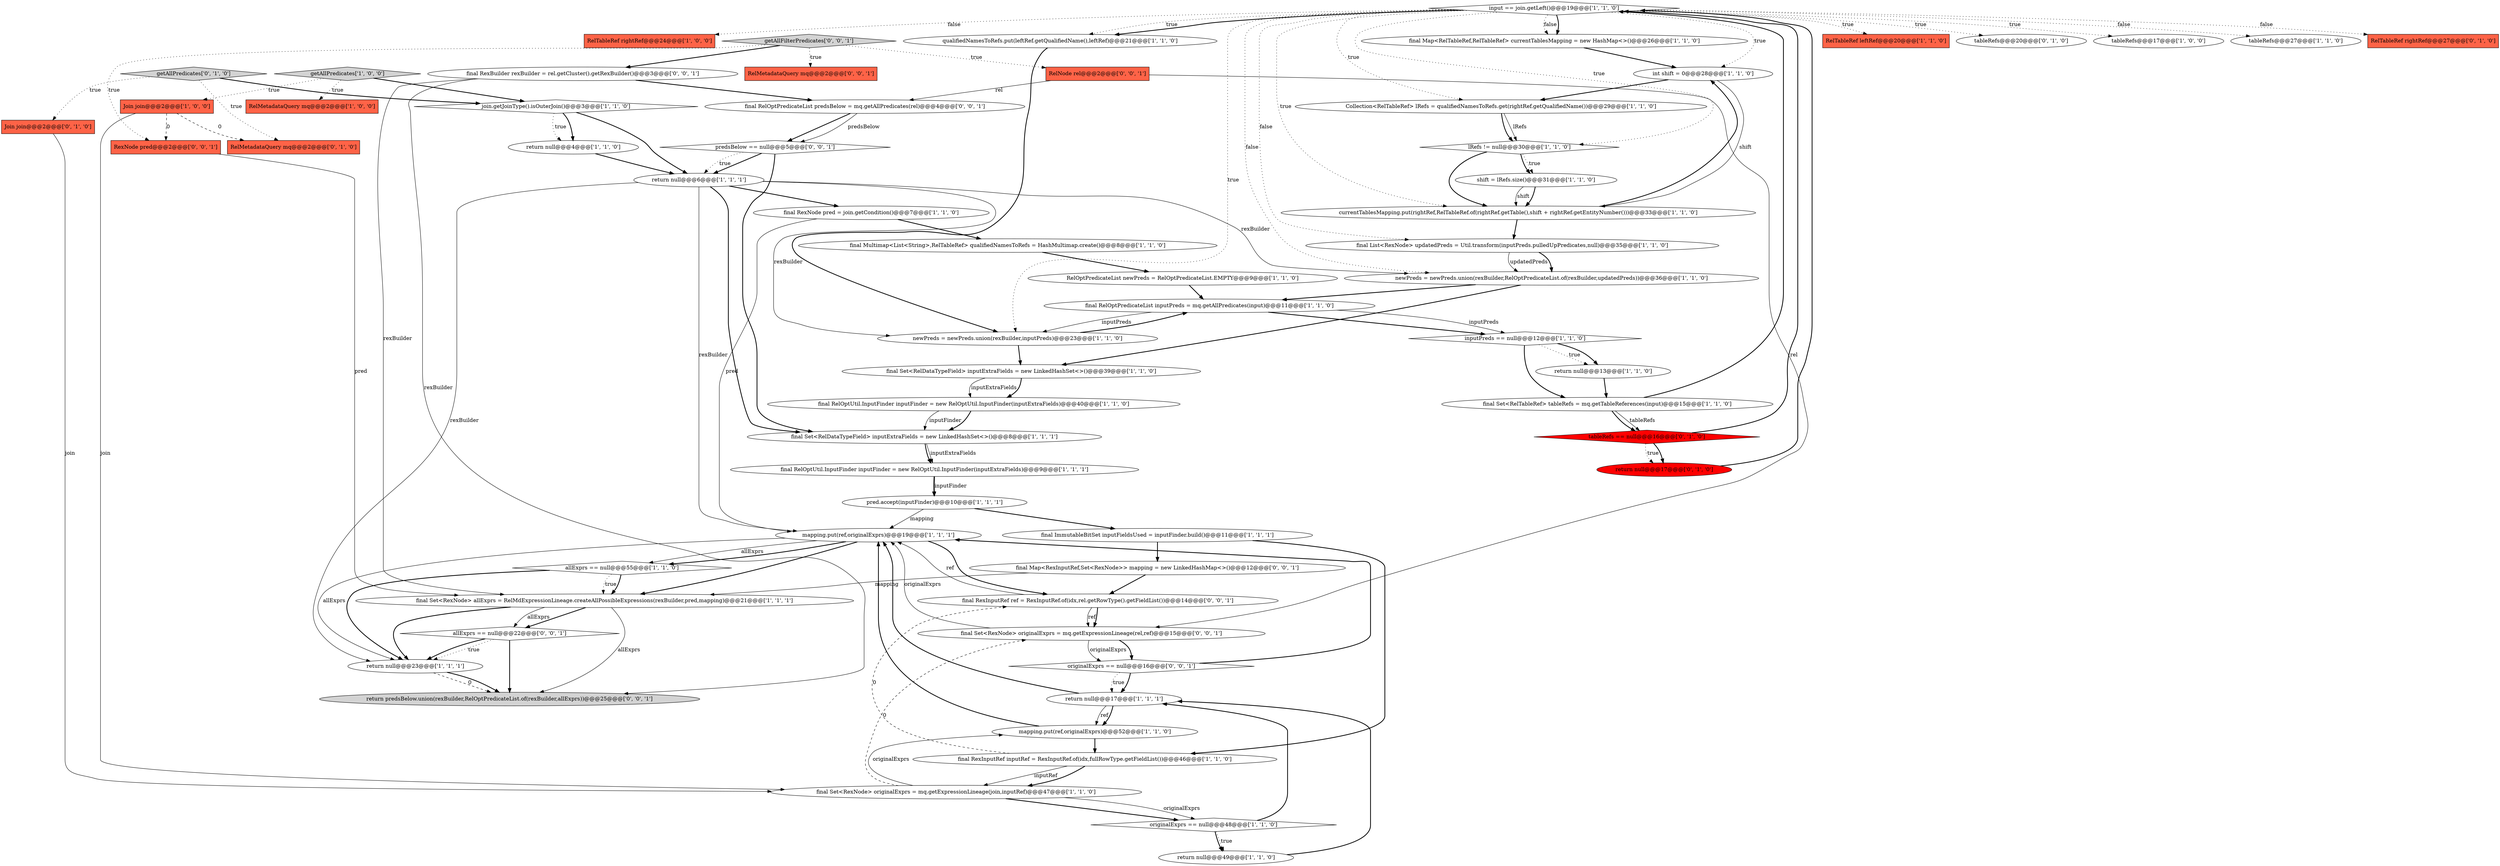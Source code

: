 digraph {
14 [style = filled, label = "RelTableRef rightRef@@@24@@@['1', '0', '0']", fillcolor = tomato, shape = box image = "AAA0AAABBB1BBB"];
30 [style = filled, label = "int shift = 0@@@28@@@['1', '1', '0']", fillcolor = white, shape = ellipse image = "AAA0AAABBB1BBB"];
16 [style = filled, label = "allExprs == null@@@55@@@['1', '1', '0']", fillcolor = white, shape = diamond image = "AAA0AAABBB1BBB"];
5 [style = filled, label = "RelMetadataQuery mq@@@2@@@['1', '0', '0']", fillcolor = tomato, shape = box image = "AAA0AAABBB1BBB"];
51 [style = filled, label = "final RexInputRef ref = RexInputRef.of(idx,rel.getRowType().getFieldList())@@@14@@@['0', '0', '1']", fillcolor = white, shape = ellipse image = "AAA0AAABBB3BBB"];
27 [style = filled, label = "return null@@@17@@@['1', '1', '1']", fillcolor = white, shape = ellipse image = "AAA0AAABBB1BBB"];
4 [style = filled, label = "final Set<RexNode> originalExprs = mq.getExpressionLineage(join,inputRef)@@@47@@@['1', '1', '0']", fillcolor = white, shape = ellipse image = "AAA0AAABBB1BBB"];
53 [style = filled, label = "RelNode rel@@@2@@@['0', '0', '1']", fillcolor = tomato, shape = box image = "AAA0AAABBB3BBB"];
6 [style = filled, label = "RelOptPredicateList newPreds = RelOptPredicateList.EMPTY@@@9@@@['1', '1', '0']", fillcolor = white, shape = ellipse image = "AAA0AAABBB1BBB"];
62 [style = filled, label = "final RelOptPredicateList predsBelow = mq.getAllPredicates(rel)@@@4@@@['0', '0', '1']", fillcolor = white, shape = ellipse image = "AAA0AAABBB3BBB"];
35 [style = filled, label = "RelTableRef leftRef@@@20@@@['1', '1', '0']", fillcolor = tomato, shape = box image = "AAA0AAABBB1BBB"];
50 [style = filled, label = "getAllPredicates['0', '1', '0']", fillcolor = lightgray, shape = diamond image = "AAA0AAABBB2BBB"];
15 [style = filled, label = "final Set<RelDataTypeField> inputExtraFields = new LinkedHashSet<>()@@@8@@@['1', '1', '1']", fillcolor = white, shape = ellipse image = "AAA0AAABBB1BBB"];
49 [style = filled, label = "return null@@@17@@@['0', '1', '0']", fillcolor = red, shape = ellipse image = "AAA1AAABBB2BBB"];
43 [style = filled, label = "join.getJoinType().isOuterJoin()@@@3@@@['1', '1', '0']", fillcolor = white, shape = diamond image = "AAA0AAABBB1BBB"];
22 [style = filled, label = "final Set<RexNode> allExprs = RelMdExpressionLineage.createAllPossibleExpressions(rexBuilder,pred,mapping)@@@21@@@['1', '1', '1']", fillcolor = white, shape = ellipse image = "AAA0AAABBB1BBB"];
26 [style = filled, label = "input == join.getLeft()@@@19@@@['1', '1', '0']", fillcolor = white, shape = diamond image = "AAA0AAABBB1BBB"];
45 [style = filled, label = "Join join@@@2@@@['0', '1', '0']", fillcolor = tomato, shape = box image = "AAA0AAABBB2BBB"];
33 [style = filled, label = "originalExprs == null@@@48@@@['1', '1', '0']", fillcolor = white, shape = diamond image = "AAA0AAABBB1BBB"];
58 [style = filled, label = "originalExprs == null@@@16@@@['0', '0', '1']", fillcolor = white, shape = diamond image = "AAA0AAABBB3BBB"];
20 [style = filled, label = "return null@@@13@@@['1', '1', '0']", fillcolor = white, shape = ellipse image = "AAA0AAABBB1BBB"];
46 [style = filled, label = "tableRefs@@@20@@@['0', '1', '0']", fillcolor = white, shape = ellipse image = "AAA0AAABBB2BBB"];
44 [style = filled, label = "tableRefs == null@@@16@@@['0', '1', '0']", fillcolor = red, shape = diamond image = "AAA1AAABBB2BBB"];
54 [style = filled, label = "RelMetadataQuery mq@@@2@@@['0', '0', '1']", fillcolor = tomato, shape = box image = "AAA0AAABBB3BBB"];
60 [style = filled, label = "return predsBelow.union(rexBuilder,RelOptPredicateList.of(rexBuilder,allExprs))@@@25@@@['0', '0', '1']", fillcolor = lightgray, shape = ellipse image = "AAA0AAABBB3BBB"];
13 [style = filled, label = "final Set<RelTableRef> tableRefs = mq.getTableReferences(input)@@@15@@@['1', '1', '0']", fillcolor = white, shape = ellipse image = "AAA0AAABBB1BBB"];
52 [style = filled, label = "predsBelow == null@@@5@@@['0', '0', '1']", fillcolor = white, shape = diamond image = "AAA0AAABBB3BBB"];
2 [style = filled, label = "return null@@@23@@@['1', '1', '1']", fillcolor = white, shape = ellipse image = "AAA0AAABBB1BBB"];
48 [style = filled, label = "RelMetadataQuery mq@@@2@@@['0', '1', '0']", fillcolor = tomato, shape = box image = "AAA1AAABBB2BBB"];
37 [style = filled, label = "qualifiedNamesToRefs.put(leftRef.getQualifiedName(),leftRef)@@@21@@@['1', '1', '0']", fillcolor = white, shape = ellipse image = "AAA0AAABBB1BBB"];
21 [style = filled, label = "return null@@@4@@@['1', '1', '0']", fillcolor = white, shape = ellipse image = "AAA0AAABBB1BBB"];
0 [style = filled, label = "return null@@@6@@@['1', '1', '1']", fillcolor = white, shape = ellipse image = "AAA0AAABBB1BBB"];
32 [style = filled, label = "final RelOptUtil.InputFinder inputFinder = new RelOptUtil.InputFinder(inputExtraFields)@@@40@@@['1', '1', '0']", fillcolor = white, shape = ellipse image = "AAA0AAABBB1BBB"];
3 [style = filled, label = "return null@@@49@@@['1', '1', '0']", fillcolor = white, shape = ellipse image = "AAA0AAABBB1BBB"];
56 [style = filled, label = "getAllFilterPredicates['0', '0', '1']", fillcolor = lightgray, shape = diamond image = "AAA0AAABBB3BBB"];
36 [style = filled, label = "newPreds = newPreds.union(rexBuilder,RelOptPredicateList.of(rexBuilder,updatedPreds))@@@36@@@['1', '1', '0']", fillcolor = white, shape = ellipse image = "AAA0AAABBB1BBB"];
61 [style = filled, label = "final RexBuilder rexBuilder = rel.getCluster().getRexBuilder()@@@3@@@['0', '0', '1']", fillcolor = white, shape = ellipse image = "AAA0AAABBB3BBB"];
19 [style = filled, label = "final RexInputRef inputRef = RexInputRef.of(idx,fullRowType.getFieldList())@@@46@@@['1', '1', '0']", fillcolor = white, shape = ellipse image = "AAA0AAABBB1BBB"];
34 [style = filled, label = "getAllPredicates['1', '0', '0']", fillcolor = lightgray, shape = diamond image = "AAA0AAABBB1BBB"];
7 [style = filled, label = "tableRefs@@@17@@@['1', '0', '0']", fillcolor = white, shape = ellipse image = "AAA0AAABBB1BBB"];
42 [style = filled, label = "mapping.put(ref,originalExprs)@@@52@@@['1', '1', '0']", fillcolor = white, shape = ellipse image = "AAA0AAABBB1BBB"];
59 [style = filled, label = "final Map<RexInputRef,Set<RexNode>> mapping = new LinkedHashMap<>()@@@12@@@['0', '0', '1']", fillcolor = white, shape = ellipse image = "AAA0AAABBB3BBB"];
1 [style = filled, label = "final Set<RelDataTypeField> inputExtraFields = new LinkedHashSet<>()@@@39@@@['1', '1', '0']", fillcolor = white, shape = ellipse image = "AAA0AAABBB1BBB"];
38 [style = filled, label = "inputPreds == null@@@12@@@['1', '1', '0']", fillcolor = white, shape = diamond image = "AAA0AAABBB1BBB"];
10 [style = filled, label = "final Map<RelTableRef,RelTableRef> currentTablesMapping = new HashMap<>()@@@26@@@['1', '1', '0']", fillcolor = white, shape = ellipse image = "AAA0AAABBB1BBB"];
40 [style = filled, label = "tableRefs@@@27@@@['1', '1', '0']", fillcolor = white, shape = ellipse image = "AAA0AAABBB1BBB"];
8 [style = filled, label = "currentTablesMapping.put(rightRef,RelTableRef.of(rightRef.getTable(),shift + rightRef.getEntityNumber()))@@@33@@@['1', '1', '0']", fillcolor = white, shape = ellipse image = "AAA0AAABBB1BBB"];
18 [style = filled, label = "final Multimap<List<String>,RelTableRef> qualifiedNamesToRefs = HashMultimap.create()@@@8@@@['1', '1', '0']", fillcolor = white, shape = ellipse image = "AAA0AAABBB1BBB"];
25 [style = filled, label = "mapping.put(ref,originalExprs)@@@19@@@['1', '1', '1']", fillcolor = white, shape = ellipse image = "AAA0AAABBB1BBB"];
28 [style = filled, label = "lRefs != null@@@30@@@['1', '1', '0']", fillcolor = white, shape = diamond image = "AAA0AAABBB1BBB"];
31 [style = filled, label = "final RelOptPredicateList inputPreds = mq.getAllPredicates(input)@@@11@@@['1', '1', '0']", fillcolor = white, shape = ellipse image = "AAA0AAABBB1BBB"];
63 [style = filled, label = "allExprs == null@@@22@@@['0', '0', '1']", fillcolor = white, shape = diamond image = "AAA0AAABBB3BBB"];
9 [style = filled, label = "final RelOptUtil.InputFinder inputFinder = new RelOptUtil.InputFinder(inputExtraFields)@@@9@@@['1', '1', '1']", fillcolor = white, shape = ellipse image = "AAA0AAABBB1BBB"];
11 [style = filled, label = "newPreds = newPreds.union(rexBuilder,inputPreds)@@@23@@@['1', '1', '0']", fillcolor = white, shape = ellipse image = "AAA0AAABBB1BBB"];
57 [style = filled, label = "final Set<RexNode> originalExprs = mq.getExpressionLineage(rel,ref)@@@15@@@['0', '0', '1']", fillcolor = white, shape = ellipse image = "AAA0AAABBB3BBB"];
47 [style = filled, label = "RelTableRef rightRef@@@27@@@['0', '1', '0']", fillcolor = tomato, shape = box image = "AAA0AAABBB2BBB"];
41 [style = filled, label = "final List<RexNode> updatedPreds = Util.transform(inputPreds.pulledUpPredicates,null)@@@35@@@['1', '1', '0']", fillcolor = white, shape = ellipse image = "AAA0AAABBB1BBB"];
55 [style = filled, label = "RexNode pred@@@2@@@['0', '0', '1']", fillcolor = tomato, shape = box image = "AAA0AAABBB3BBB"];
24 [style = filled, label = "pred.accept(inputFinder)@@@10@@@['1', '1', '1']", fillcolor = white, shape = ellipse image = "AAA0AAABBB1BBB"];
17 [style = filled, label = "Collection<RelTableRef> lRefs = qualifiedNamesToRefs.get(rightRef.getQualifiedName())@@@29@@@['1', '1', '0']", fillcolor = white, shape = ellipse image = "AAA0AAABBB1BBB"];
29 [style = filled, label = "final RexNode pred = join.getCondition()@@@7@@@['1', '1', '0']", fillcolor = white, shape = ellipse image = "AAA0AAABBB1BBB"];
39 [style = filled, label = "shift = lRefs.size()@@@31@@@['1', '1', '0']", fillcolor = white, shape = ellipse image = "AAA0AAABBB1BBB"];
23 [style = filled, label = "Join join@@@2@@@['1', '0', '0']", fillcolor = tomato, shape = box image = "AAA1AAABBB1BBB"];
12 [style = filled, label = "final ImmutableBitSet inputFieldsUsed = inputFinder.build()@@@11@@@['1', '1', '1']", fillcolor = white, shape = ellipse image = "AAA0AAABBB1BBB"];
8->30 [style = bold, label=""];
33->3 [style = dotted, label="true"];
26->14 [style = dotted, label="false"];
37->11 [style = bold, label=""];
25->22 [style = bold, label=""];
26->10 [style = bold, label=""];
26->37 [style = dotted, label="true"];
0->11 [style = solid, label="rexBuilder"];
61->22 [style = solid, label="rexBuilder"];
23->48 [style = dashed, label="0"];
63->2 [style = dotted, label="true"];
59->51 [style = bold, label=""];
0->36 [style = solid, label="rexBuilder"];
44->49 [style = dotted, label="true"];
31->38 [style = solid, label="inputPreds"];
57->58 [style = bold, label=""];
59->22 [style = solid, label="mapping"];
0->15 [style = bold, label=""];
61->60 [style = solid, label="rexBuilder"];
4->33 [style = solid, label="originalExprs"];
29->18 [style = bold, label=""];
3->27 [style = bold, label=""];
34->23 [style = dotted, label="true"];
26->30 [style = dotted, label="true"];
26->28 [style = dotted, label="true"];
50->48 [style = dotted, label="true"];
2->60 [style = dashed, label="0"];
22->63 [style = bold, label=""];
57->58 [style = solid, label="originalExprs"];
29->25 [style = solid, label="pred"];
56->54 [style = dotted, label="true"];
43->0 [style = bold, label=""];
53->57 [style = solid, label="rel"];
57->25 [style = solid, label="originalExprs"];
27->25 [style = bold, label=""];
9->24 [style = bold, label=""];
0->25 [style = solid, label="rexBuilder"];
42->19 [style = bold, label=""];
25->51 [style = bold, label=""];
50->45 [style = dotted, label="true"];
15->9 [style = solid, label="inputExtraFields"];
50->43 [style = bold, label=""];
33->3 [style = bold, label=""];
21->0 [style = bold, label=""];
55->22 [style = solid, label="pred"];
26->36 [style = dotted, label="false"];
38->20 [style = dotted, label="true"];
36->31 [style = bold, label=""];
63->2 [style = bold, label=""];
39->8 [style = bold, label=""];
9->24 [style = solid, label="inputFinder"];
51->57 [style = solid, label="ref"];
45->4 [style = solid, label="join"];
0->29 [style = bold, label=""];
51->25 [style = solid, label="ref"];
44->49 [style = bold, label=""];
33->27 [style = bold, label=""];
25->2 [style = solid, label="allExprs"];
52->0 [style = bold, label=""];
19->51 [style = dashed, label="0"];
1->32 [style = solid, label="inputExtraFields"];
17->28 [style = solid, label="lRefs"];
58->25 [style = bold, label=""];
15->9 [style = bold, label=""];
1->32 [style = bold, label=""];
26->37 [style = bold, label=""];
52->0 [style = dotted, label="true"];
26->10 [style = dotted, label="false"];
26->7 [style = dotted, label="true"];
4->57 [style = dashed, label="0"];
52->15 [style = bold, label=""];
56->55 [style = dotted, label="true"];
41->36 [style = solid, label="updatedPreds"];
22->63 [style = solid, label="allExprs"];
26->46 [style = dotted, label="true"];
38->20 [style = bold, label=""];
24->12 [style = bold, label=""];
26->8 [style = dotted, label="true"];
20->13 [style = bold, label=""];
30->17 [style = bold, label=""];
22->2 [style = bold, label=""];
8->41 [style = bold, label=""];
42->25 [style = bold, label=""];
28->39 [style = bold, label=""];
4->42 [style = solid, label="originalExprs"];
31->38 [style = bold, label=""];
2->60 [style = bold, label=""];
4->33 [style = bold, label=""];
25->16 [style = bold, label=""];
13->44 [style = solid, label="tableRefs"];
11->31 [style = bold, label=""];
39->8 [style = solid, label="shift"];
41->36 [style = bold, label=""];
63->60 [style = bold, label=""];
18->6 [style = bold, label=""];
26->41 [style = dotted, label="false"];
13->26 [style = bold, label=""];
26->17 [style = dotted, label="true"];
22->60 [style = solid, label="allExprs"];
28->8 [style = bold, label=""];
27->42 [style = solid, label="ref"];
25->16 [style = solid, label="allExprs"];
26->35 [style = dotted, label="true"];
26->11 [style = dotted, label="true"];
51->57 [style = bold, label=""];
34->43 [style = bold, label=""];
10->30 [style = bold, label=""];
61->62 [style = bold, label=""];
30->8 [style = solid, label="shift"];
34->5 [style = dotted, label="true"];
43->21 [style = bold, label=""];
58->27 [style = bold, label=""];
23->4 [style = solid, label="join"];
11->1 [style = bold, label=""];
62->52 [style = bold, label=""];
58->27 [style = dotted, label="true"];
19->4 [style = solid, label="inputRef"];
13->44 [style = bold, label=""];
0->2 [style = solid, label="rexBuilder"];
56->61 [style = bold, label=""];
53->62 [style = solid, label="rel"];
26->47 [style = dotted, label="false"];
16->22 [style = dotted, label="true"];
16->2 [style = bold, label=""];
16->22 [style = bold, label=""];
26->40 [style = dotted, label="false"];
62->52 [style = solid, label="predsBelow"];
36->1 [style = bold, label=""];
27->42 [style = bold, label=""];
32->15 [style = solid, label="inputFinder"];
17->28 [style = bold, label=""];
23->55 [style = dashed, label="0"];
6->31 [style = bold, label=""];
44->26 [style = bold, label=""];
56->53 [style = dotted, label="true"];
32->15 [style = bold, label=""];
12->59 [style = bold, label=""];
19->4 [style = bold, label=""];
49->26 [style = bold, label=""];
24->25 [style = solid, label="mapping"];
28->39 [style = dotted, label="true"];
12->19 [style = bold, label=""];
38->13 [style = bold, label=""];
43->21 [style = dotted, label="true"];
31->11 [style = solid, label="inputPreds"];
}
